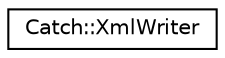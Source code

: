 digraph "Graphical Class Hierarchy"
{
  edge [fontname="Helvetica",fontsize="10",labelfontname="Helvetica",labelfontsize="10"];
  node [fontname="Helvetica",fontsize="10",shape=record];
  rankdir="LR";
  Node0 [label="Catch::XmlWriter",height=0.2,width=0.4,color="black", fillcolor="white", style="filled",URL="$classCatch_1_1XmlWriter.html"];
}

